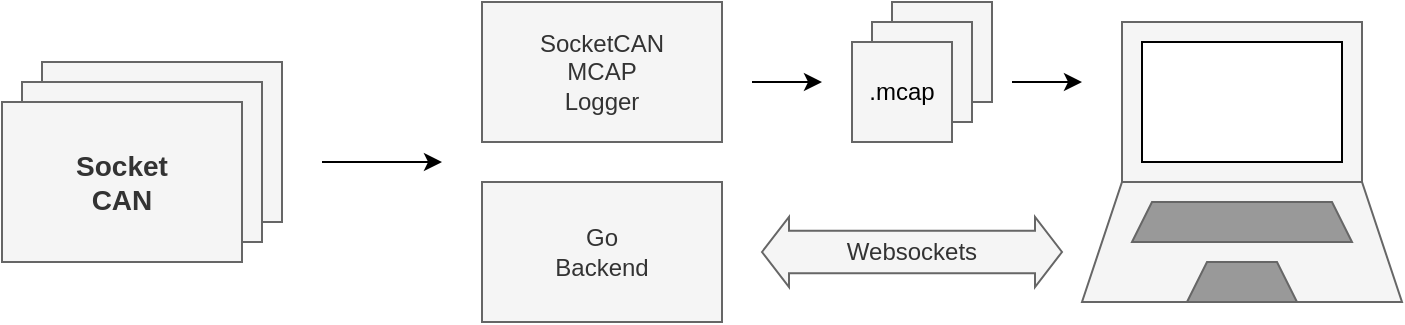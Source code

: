 <mxfile version="24.7.17">
  <diagram name="Seite-1" id="w0ubQgBeOYjHwB3_H4xk">
    <mxGraphModel dx="1434" dy="835" grid="1" gridSize="10" guides="1" tooltips="1" connect="1" arrows="1" fold="1" page="1" pageScale="1" pageWidth="827" pageHeight="1169" math="0" shadow="0">
      <root>
        <mxCell id="0" />
        <mxCell id="1" parent="0" />
        <mxCell id="7jXIdRQ8j1PeMLdHEunO-10" value="" style="rounded=0;whiteSpace=wrap;html=1;fillColor=#f5f5f5;fontColor=#333333;strokeColor=#666666;" parent="1" vertex="1">
          <mxGeometry x="525" y="360" width="50" height="50" as="geometry" />
        </mxCell>
        <mxCell id="7jXIdRQ8j1PeMLdHEunO-9" value="" style="rounded=0;whiteSpace=wrap;html=1;fillColor=#f5f5f5;fontColor=#333333;strokeColor=#666666;" parent="1" vertex="1">
          <mxGeometry x="515" y="370" width="50" height="50" as="geometry" />
        </mxCell>
        <mxCell id="7jXIdRQ8j1PeMLdHEunO-3" value="" style="rounded=0;whiteSpace=wrap;html=1;fillColor=#f5f5f5;fontColor=#333333;strokeColor=#666666;" parent="1" vertex="1">
          <mxGeometry x="100" y="390" width="120" height="80" as="geometry" />
        </mxCell>
        <mxCell id="7jXIdRQ8j1PeMLdHEunO-2" value="" style="rounded=0;whiteSpace=wrap;html=1;fillColor=#f5f5f5;fontColor=#333333;strokeColor=#666666;" parent="1" vertex="1">
          <mxGeometry x="90" y="400" width="120" height="80" as="geometry" />
        </mxCell>
        <mxCell id="7jXIdRQ8j1PeMLdHEunO-1" value="&lt;font style=&quot;font-size: 14px;&quot;&gt;&lt;b&gt;Socket&lt;br&gt;CAN&lt;/b&gt;&lt;/font&gt;" style="rounded=0;whiteSpace=wrap;html=1;fillColor=#f5f5f5;fontColor=#333333;strokeColor=#666666;" parent="1" vertex="1">
          <mxGeometry x="80" y="410" width="120" height="80" as="geometry" />
        </mxCell>
        <mxCell id="7jXIdRQ8j1PeMLdHEunO-4" value="SocketCAN&lt;br&gt;MCAP&lt;br&gt;Logger" style="rounded=0;whiteSpace=wrap;html=1;fillColor=#f5f5f5;fontColor=#333333;strokeColor=#666666;" parent="1" vertex="1">
          <mxGeometry x="320" y="360" width="120" height="70" as="geometry" />
        </mxCell>
        <mxCell id="7jXIdRQ8j1PeMLdHEunO-5" value="Go&lt;br&gt;Backend" style="rounded=0;whiteSpace=wrap;html=1;fillColor=#f5f5f5;fontColor=#333333;strokeColor=#666666;" parent="1" vertex="1">
          <mxGeometry x="320" y="450" width="120" height="70" as="geometry" />
        </mxCell>
        <mxCell id="7jXIdRQ8j1PeMLdHEunO-7" value="" style="rounded=0;whiteSpace=wrap;html=1;fillColor=#f5f5f5;fontColor=#333333;strokeColor=#666666;" parent="1" vertex="1">
          <mxGeometry x="505" y="380" width="50" height="50" as="geometry" />
        </mxCell>
        <mxCell id="7jXIdRQ8j1PeMLdHEunO-11" value=".mcap" style="text;strokeColor=none;align=center;fillColor=none;html=1;verticalAlign=middle;whiteSpace=wrap;rounded=0;" parent="1" vertex="1">
          <mxGeometry x="500" y="390" width="60" height="30" as="geometry" />
        </mxCell>
        <mxCell id="7jXIdRQ8j1PeMLdHEunO-17" value="" style="shape=trapezoid;perimeter=trapezoidPerimeter;whiteSpace=wrap;html=1;fixedSize=1;fillColor=#f5f5f5;fontColor=#333333;strokeColor=#666666;" parent="1" vertex="1">
          <mxGeometry x="620" y="450" width="160" height="60" as="geometry" />
        </mxCell>
        <mxCell id="7jXIdRQ8j1PeMLdHEunO-18" value="" style="rounded=0;whiteSpace=wrap;html=1;fillColor=#f5f5f5;fontColor=#333333;strokeColor=#666666;" parent="1" vertex="1">
          <mxGeometry x="640" y="370" width="120" height="80" as="geometry" />
        </mxCell>
        <mxCell id="7jXIdRQ8j1PeMLdHEunO-19" value="" style="rounded=0;whiteSpace=wrap;html=1;" parent="1" vertex="1">
          <mxGeometry x="650" y="380" width="100" height="60" as="geometry" />
        </mxCell>
        <mxCell id="7jXIdRQ8j1PeMLdHEunO-20" value="" style="shape=trapezoid;perimeter=trapezoidPerimeter;whiteSpace=wrap;html=1;fixedSize=1;fillColor=#999999;fontColor=#333333;strokeColor=#666666;size=10;" parent="1" vertex="1">
          <mxGeometry x="645" y="460" width="110" height="20" as="geometry" />
        </mxCell>
        <mxCell id="7jXIdRQ8j1PeMLdHEunO-21" value="" style="shape=trapezoid;perimeter=trapezoidPerimeter;whiteSpace=wrap;html=1;fixedSize=1;fillColor=#999999;fontColor=#333333;strokeColor=#666666;size=10;" parent="1" vertex="1">
          <mxGeometry x="672.5" y="490" width="55" height="20" as="geometry" />
        </mxCell>
        <mxCell id="7jXIdRQ8j1PeMLdHEunO-24" value="Websockets" style="shape=doubleArrow;whiteSpace=wrap;html=1;arrowWidth=0.604;arrowSize=0.09;fillColor=#f5f5f5;fontColor=#333333;strokeColor=#666666;" parent="1" vertex="1">
          <mxGeometry x="460" y="467.5" width="150" height="35" as="geometry" />
        </mxCell>
        <mxCell id="7jXIdRQ8j1PeMLdHEunO-25" value="" style="endArrow=classic;html=1;rounded=0;" parent="1" edge="1">
          <mxGeometry width="50" height="50" relative="1" as="geometry">
            <mxPoint x="455" y="400" as="sourcePoint" />
            <mxPoint x="490" y="400" as="targetPoint" />
          </mxGeometry>
        </mxCell>
        <mxCell id="7jXIdRQ8j1PeMLdHEunO-26" value="" style="endArrow=classic;html=1;rounded=0;" parent="1" edge="1">
          <mxGeometry width="50" height="50" relative="1" as="geometry">
            <mxPoint x="585" y="400" as="sourcePoint" />
            <mxPoint x="620" y="400" as="targetPoint" />
          </mxGeometry>
        </mxCell>
        <mxCell id="7jXIdRQ8j1PeMLdHEunO-27" value="" style="endArrow=classic;html=1;rounded=0;" parent="1" edge="1">
          <mxGeometry width="50" height="50" relative="1" as="geometry">
            <mxPoint x="240" y="440" as="sourcePoint" />
            <mxPoint x="300" y="440" as="targetPoint" />
          </mxGeometry>
        </mxCell>
      </root>
    </mxGraphModel>
  </diagram>
</mxfile>
